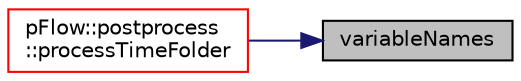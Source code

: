digraph "variableNames"
{
 // LATEX_PDF_SIZE
  edge [fontname="Helvetica",fontsize="10",labelfontname="Helvetica",labelfontsize="10"];
  node [fontname="Helvetica",fontsize="10",shape=record];
  rankdir="RL";
  Node1 [label="variableNames",height=0.2,width=0.4,color="black", fillcolor="grey75", style="filled", fontcolor="black",tooltip=" "];
  Node1 -> Node2 [dir="back",color="midnightblue",fontsize="10",style="solid",fontname="Helvetica"];
  Node2 [label="pFlow::postprocess\l::processTimeFolder",height=0.2,width=0.4,color="red", fillcolor="white", style="filled",URL="$classpFlow_1_1postprocess.html#a6c48ff6de30d5c44952ff4c593bb7815",tooltip=" "];
}

